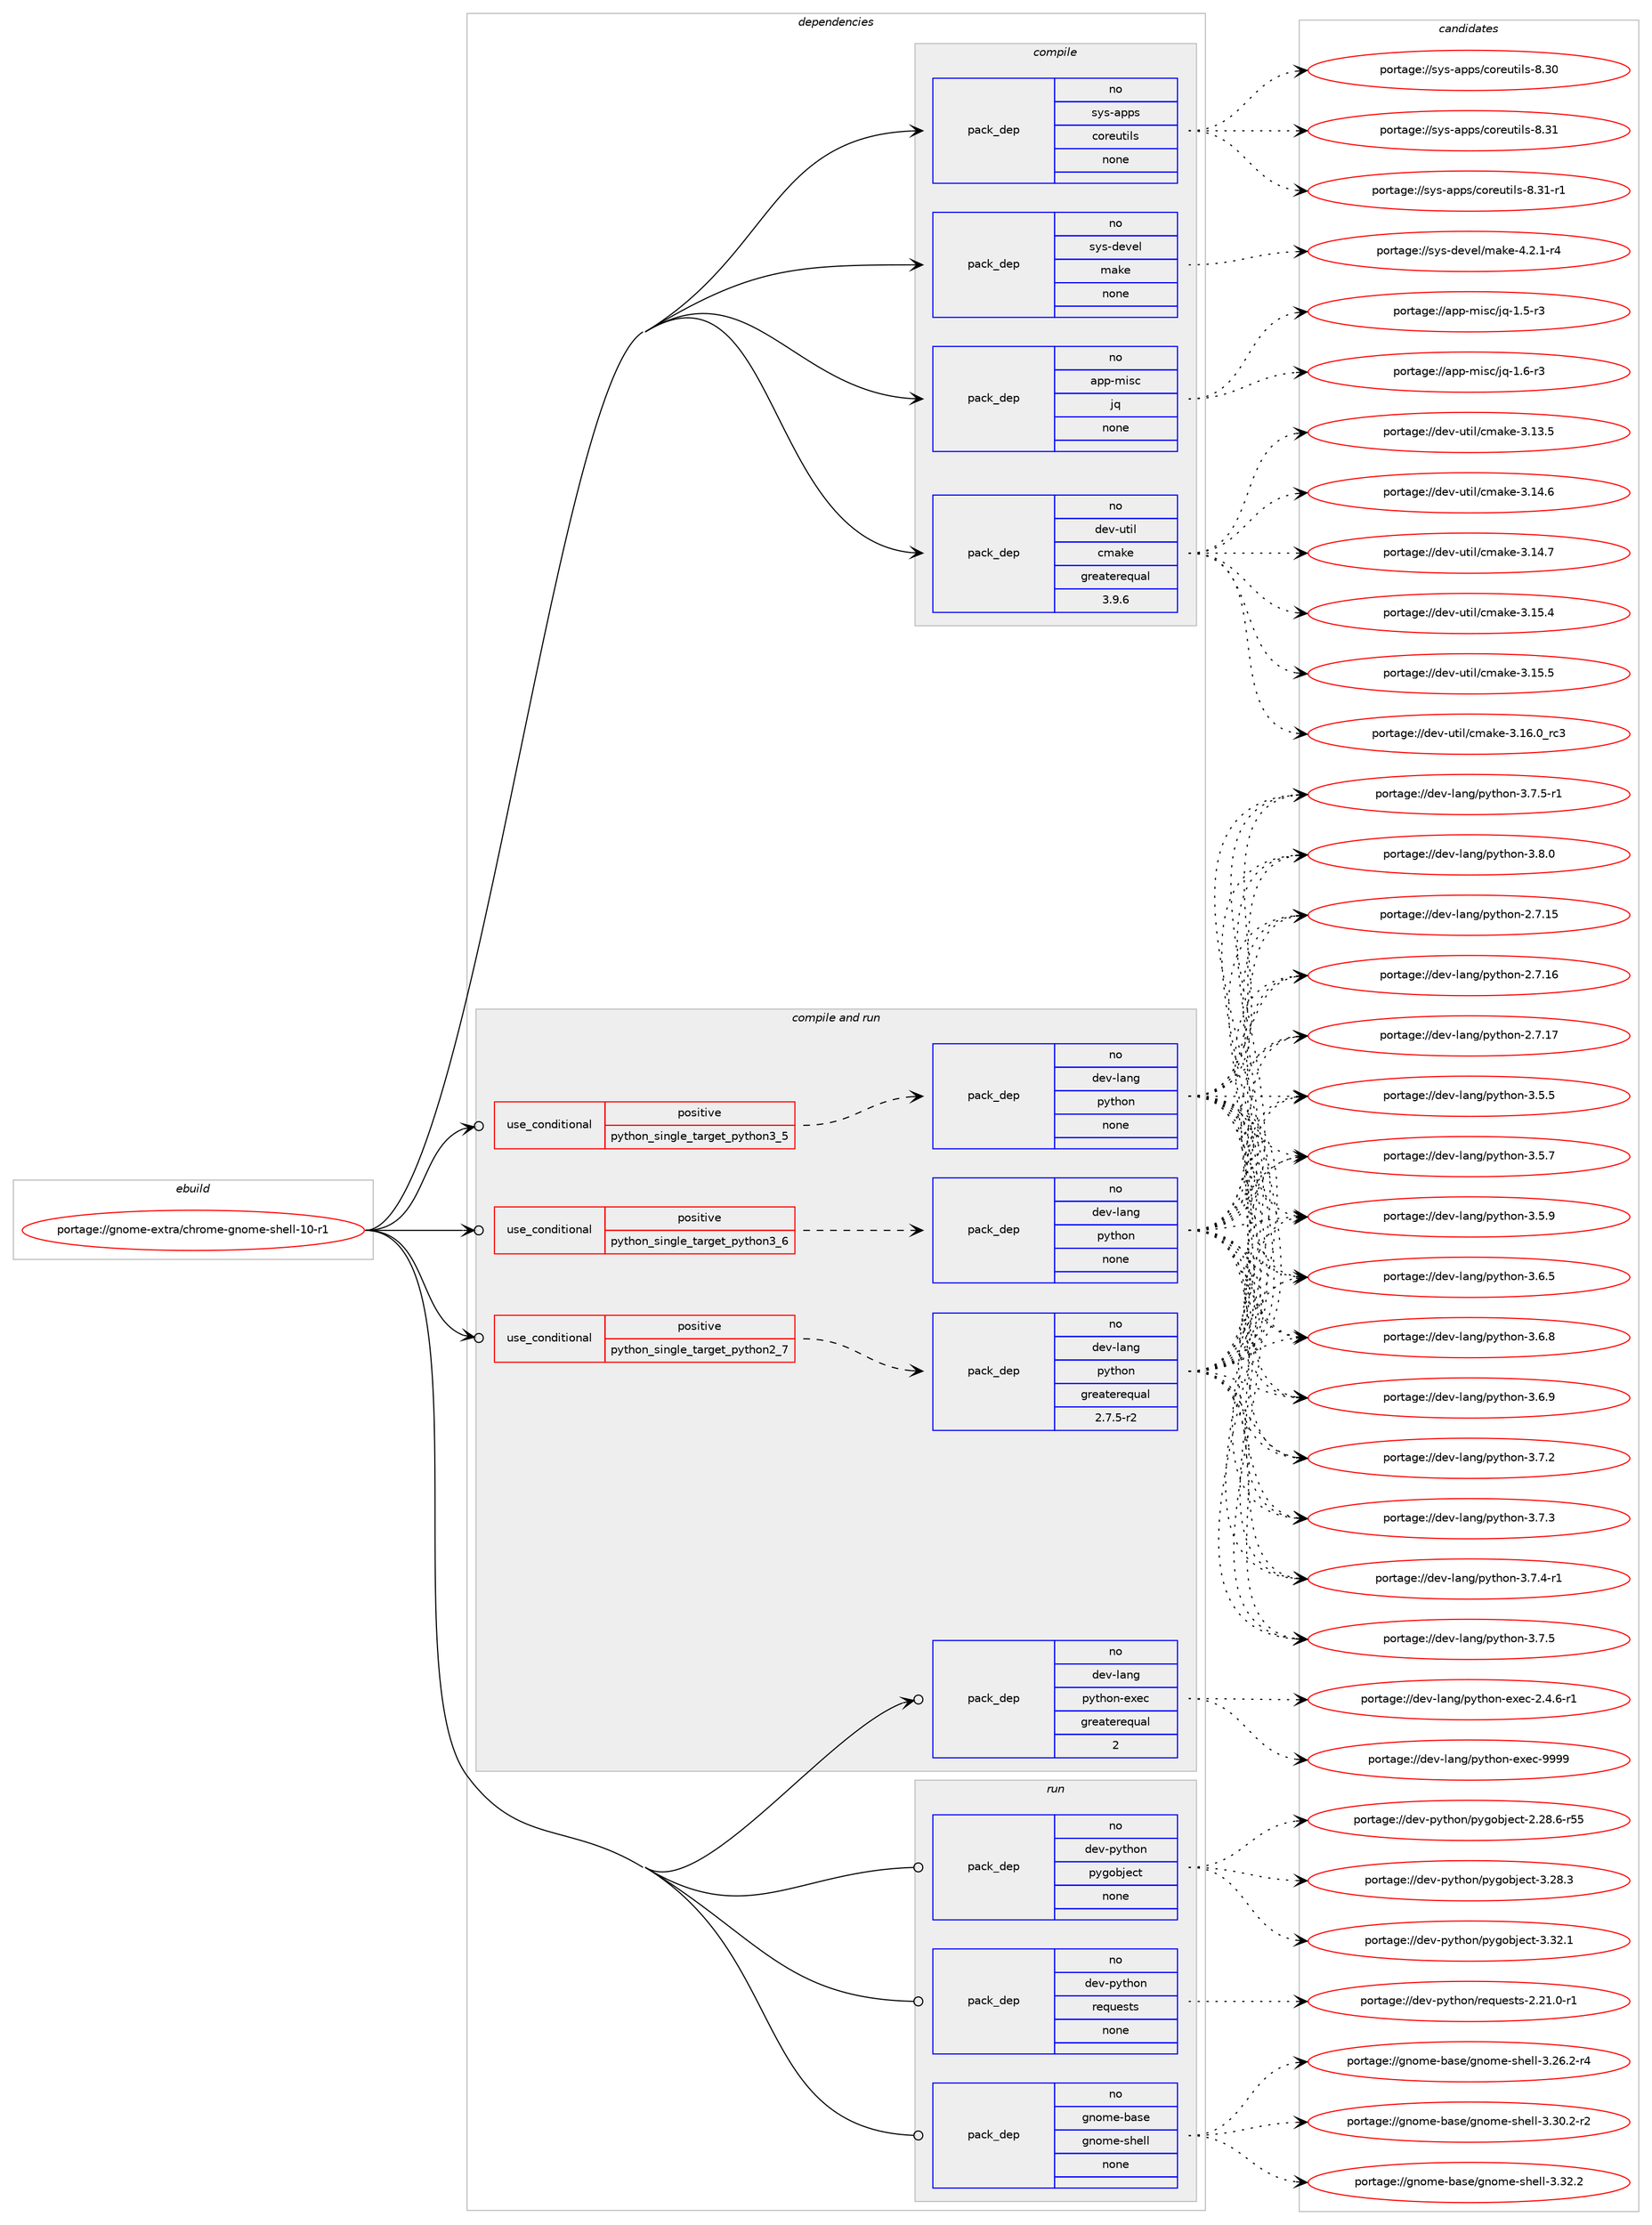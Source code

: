 digraph prolog {

# *************
# Graph options
# *************

newrank=true;
concentrate=true;
compound=true;
graph [rankdir=LR,fontname=Helvetica,fontsize=10,ranksep=1.5];#, ranksep=2.5, nodesep=0.2];
edge  [arrowhead=vee];
node  [fontname=Helvetica,fontsize=10];

# **********
# The ebuild
# **********

subgraph cluster_leftcol {
color=gray;
rank=same;
label=<<i>ebuild</i>>;
id [label="portage://gnome-extra/chrome-gnome-shell-10-r1", color=red, width=4, href="../gnome-extra/chrome-gnome-shell-10-r1.svg"];
}

# ****************
# The dependencies
# ****************

subgraph cluster_midcol {
color=gray;
label=<<i>dependencies</i>>;
subgraph cluster_compile {
fillcolor="#eeeeee";
style=filled;
label=<<i>compile</i>>;
subgraph pack201483 {
dependency279798 [label=<<TABLE BORDER="0" CELLBORDER="1" CELLSPACING="0" CELLPADDING="4" WIDTH="220"><TR><TD ROWSPAN="6" CELLPADDING="30">pack_dep</TD></TR><TR><TD WIDTH="110">no</TD></TR><TR><TD>app-misc</TD></TR><TR><TD>jq</TD></TR><TR><TD>none</TD></TR><TR><TD></TD></TR></TABLE>>, shape=none, color=blue];
}
id:e -> dependency279798:w [weight=20,style="solid",arrowhead="vee"];
subgraph pack201484 {
dependency279799 [label=<<TABLE BORDER="0" CELLBORDER="1" CELLSPACING="0" CELLPADDING="4" WIDTH="220"><TR><TD ROWSPAN="6" CELLPADDING="30">pack_dep</TD></TR><TR><TD WIDTH="110">no</TD></TR><TR><TD>dev-util</TD></TR><TR><TD>cmake</TD></TR><TR><TD>greaterequal</TD></TR><TR><TD>3.9.6</TD></TR></TABLE>>, shape=none, color=blue];
}
id:e -> dependency279799:w [weight=20,style="solid",arrowhead="vee"];
subgraph pack201485 {
dependency279800 [label=<<TABLE BORDER="0" CELLBORDER="1" CELLSPACING="0" CELLPADDING="4" WIDTH="220"><TR><TD ROWSPAN="6" CELLPADDING="30">pack_dep</TD></TR><TR><TD WIDTH="110">no</TD></TR><TR><TD>sys-apps</TD></TR><TR><TD>coreutils</TD></TR><TR><TD>none</TD></TR><TR><TD></TD></TR></TABLE>>, shape=none, color=blue];
}
id:e -> dependency279800:w [weight=20,style="solid",arrowhead="vee"];
subgraph pack201486 {
dependency279801 [label=<<TABLE BORDER="0" CELLBORDER="1" CELLSPACING="0" CELLPADDING="4" WIDTH="220"><TR><TD ROWSPAN="6" CELLPADDING="30">pack_dep</TD></TR><TR><TD WIDTH="110">no</TD></TR><TR><TD>sys-devel</TD></TR><TR><TD>make</TD></TR><TR><TD>none</TD></TR><TR><TD></TD></TR></TABLE>>, shape=none, color=blue];
}
id:e -> dependency279801:w [weight=20,style="solid",arrowhead="vee"];
}
subgraph cluster_compileandrun {
fillcolor="#eeeeee";
style=filled;
label=<<i>compile and run</i>>;
subgraph cond74228 {
dependency279802 [label=<<TABLE BORDER="0" CELLBORDER="1" CELLSPACING="0" CELLPADDING="4"><TR><TD ROWSPAN="3" CELLPADDING="10">use_conditional</TD></TR><TR><TD>positive</TD></TR><TR><TD>python_single_target_python2_7</TD></TR></TABLE>>, shape=none, color=red];
subgraph pack201487 {
dependency279803 [label=<<TABLE BORDER="0" CELLBORDER="1" CELLSPACING="0" CELLPADDING="4" WIDTH="220"><TR><TD ROWSPAN="6" CELLPADDING="30">pack_dep</TD></TR><TR><TD WIDTH="110">no</TD></TR><TR><TD>dev-lang</TD></TR><TR><TD>python</TD></TR><TR><TD>greaterequal</TD></TR><TR><TD>2.7.5-r2</TD></TR></TABLE>>, shape=none, color=blue];
}
dependency279802:e -> dependency279803:w [weight=20,style="dashed",arrowhead="vee"];
}
id:e -> dependency279802:w [weight=20,style="solid",arrowhead="odotvee"];
subgraph cond74229 {
dependency279804 [label=<<TABLE BORDER="0" CELLBORDER="1" CELLSPACING="0" CELLPADDING="4"><TR><TD ROWSPAN="3" CELLPADDING="10">use_conditional</TD></TR><TR><TD>positive</TD></TR><TR><TD>python_single_target_python3_5</TD></TR></TABLE>>, shape=none, color=red];
subgraph pack201488 {
dependency279805 [label=<<TABLE BORDER="0" CELLBORDER="1" CELLSPACING="0" CELLPADDING="4" WIDTH="220"><TR><TD ROWSPAN="6" CELLPADDING="30">pack_dep</TD></TR><TR><TD WIDTH="110">no</TD></TR><TR><TD>dev-lang</TD></TR><TR><TD>python</TD></TR><TR><TD>none</TD></TR><TR><TD></TD></TR></TABLE>>, shape=none, color=blue];
}
dependency279804:e -> dependency279805:w [weight=20,style="dashed",arrowhead="vee"];
}
id:e -> dependency279804:w [weight=20,style="solid",arrowhead="odotvee"];
subgraph cond74230 {
dependency279806 [label=<<TABLE BORDER="0" CELLBORDER="1" CELLSPACING="0" CELLPADDING="4"><TR><TD ROWSPAN="3" CELLPADDING="10">use_conditional</TD></TR><TR><TD>positive</TD></TR><TR><TD>python_single_target_python3_6</TD></TR></TABLE>>, shape=none, color=red];
subgraph pack201489 {
dependency279807 [label=<<TABLE BORDER="0" CELLBORDER="1" CELLSPACING="0" CELLPADDING="4" WIDTH="220"><TR><TD ROWSPAN="6" CELLPADDING="30">pack_dep</TD></TR><TR><TD WIDTH="110">no</TD></TR><TR><TD>dev-lang</TD></TR><TR><TD>python</TD></TR><TR><TD>none</TD></TR><TR><TD></TD></TR></TABLE>>, shape=none, color=blue];
}
dependency279806:e -> dependency279807:w [weight=20,style="dashed",arrowhead="vee"];
}
id:e -> dependency279806:w [weight=20,style="solid",arrowhead="odotvee"];
subgraph pack201490 {
dependency279808 [label=<<TABLE BORDER="0" CELLBORDER="1" CELLSPACING="0" CELLPADDING="4" WIDTH="220"><TR><TD ROWSPAN="6" CELLPADDING="30">pack_dep</TD></TR><TR><TD WIDTH="110">no</TD></TR><TR><TD>dev-lang</TD></TR><TR><TD>python-exec</TD></TR><TR><TD>greaterequal</TD></TR><TR><TD>2</TD></TR></TABLE>>, shape=none, color=blue];
}
id:e -> dependency279808:w [weight=20,style="solid",arrowhead="odotvee"];
}
subgraph cluster_run {
fillcolor="#eeeeee";
style=filled;
label=<<i>run</i>>;
subgraph pack201491 {
dependency279809 [label=<<TABLE BORDER="0" CELLBORDER="1" CELLSPACING="0" CELLPADDING="4" WIDTH="220"><TR><TD ROWSPAN="6" CELLPADDING="30">pack_dep</TD></TR><TR><TD WIDTH="110">no</TD></TR><TR><TD>dev-python</TD></TR><TR><TD>pygobject</TD></TR><TR><TD>none</TD></TR><TR><TD></TD></TR></TABLE>>, shape=none, color=blue];
}
id:e -> dependency279809:w [weight=20,style="solid",arrowhead="odot"];
subgraph pack201492 {
dependency279810 [label=<<TABLE BORDER="0" CELLBORDER="1" CELLSPACING="0" CELLPADDING="4" WIDTH="220"><TR><TD ROWSPAN="6" CELLPADDING="30">pack_dep</TD></TR><TR><TD WIDTH="110">no</TD></TR><TR><TD>dev-python</TD></TR><TR><TD>requests</TD></TR><TR><TD>none</TD></TR><TR><TD></TD></TR></TABLE>>, shape=none, color=blue];
}
id:e -> dependency279810:w [weight=20,style="solid",arrowhead="odot"];
subgraph pack201493 {
dependency279811 [label=<<TABLE BORDER="0" CELLBORDER="1" CELLSPACING="0" CELLPADDING="4" WIDTH="220"><TR><TD ROWSPAN="6" CELLPADDING="30">pack_dep</TD></TR><TR><TD WIDTH="110">no</TD></TR><TR><TD>gnome-base</TD></TR><TR><TD>gnome-shell</TD></TR><TR><TD>none</TD></TR><TR><TD></TD></TR></TABLE>>, shape=none, color=blue];
}
id:e -> dependency279811:w [weight=20,style="solid",arrowhead="odot"];
}
}

# **************
# The candidates
# **************

subgraph cluster_choices {
rank=same;
color=gray;
label=<<i>candidates</i>>;

subgraph choice201483 {
color=black;
nodesep=1;
choiceportage97112112451091051159947106113454946534511451 [label="portage://app-misc/jq-1.5-r3", color=red, width=4,href="../app-misc/jq-1.5-r3.svg"];
choiceportage97112112451091051159947106113454946544511451 [label="portage://app-misc/jq-1.6-r3", color=red, width=4,href="../app-misc/jq-1.6-r3.svg"];
dependency279798:e -> choiceportage97112112451091051159947106113454946534511451:w [style=dotted,weight="100"];
dependency279798:e -> choiceportage97112112451091051159947106113454946544511451:w [style=dotted,weight="100"];
}
subgraph choice201484 {
color=black;
nodesep=1;
choiceportage1001011184511711610510847991099710710145514649514653 [label="portage://dev-util/cmake-3.13.5", color=red, width=4,href="../dev-util/cmake-3.13.5.svg"];
choiceportage1001011184511711610510847991099710710145514649524654 [label="portage://dev-util/cmake-3.14.6", color=red, width=4,href="../dev-util/cmake-3.14.6.svg"];
choiceportage1001011184511711610510847991099710710145514649524655 [label="portage://dev-util/cmake-3.14.7", color=red, width=4,href="../dev-util/cmake-3.14.7.svg"];
choiceportage1001011184511711610510847991099710710145514649534652 [label="portage://dev-util/cmake-3.15.4", color=red, width=4,href="../dev-util/cmake-3.15.4.svg"];
choiceportage1001011184511711610510847991099710710145514649534653 [label="portage://dev-util/cmake-3.15.5", color=red, width=4,href="../dev-util/cmake-3.15.5.svg"];
choiceportage1001011184511711610510847991099710710145514649544648951149951 [label="portage://dev-util/cmake-3.16.0_rc3", color=red, width=4,href="../dev-util/cmake-3.16.0_rc3.svg"];
dependency279799:e -> choiceportage1001011184511711610510847991099710710145514649514653:w [style=dotted,weight="100"];
dependency279799:e -> choiceportage1001011184511711610510847991099710710145514649524654:w [style=dotted,weight="100"];
dependency279799:e -> choiceportage1001011184511711610510847991099710710145514649524655:w [style=dotted,weight="100"];
dependency279799:e -> choiceportage1001011184511711610510847991099710710145514649534652:w [style=dotted,weight="100"];
dependency279799:e -> choiceportage1001011184511711610510847991099710710145514649534653:w [style=dotted,weight="100"];
dependency279799:e -> choiceportage1001011184511711610510847991099710710145514649544648951149951:w [style=dotted,weight="100"];
}
subgraph choice201485 {
color=black;
nodesep=1;
choiceportage115121115459711211211547991111141011171161051081154556465148 [label="portage://sys-apps/coreutils-8.30", color=red, width=4,href="../sys-apps/coreutils-8.30.svg"];
choiceportage115121115459711211211547991111141011171161051081154556465149 [label="portage://sys-apps/coreutils-8.31", color=red, width=4,href="../sys-apps/coreutils-8.31.svg"];
choiceportage1151211154597112112115479911111410111711610510811545564651494511449 [label="portage://sys-apps/coreutils-8.31-r1", color=red, width=4,href="../sys-apps/coreutils-8.31-r1.svg"];
dependency279800:e -> choiceportage115121115459711211211547991111141011171161051081154556465148:w [style=dotted,weight="100"];
dependency279800:e -> choiceportage115121115459711211211547991111141011171161051081154556465149:w [style=dotted,weight="100"];
dependency279800:e -> choiceportage1151211154597112112115479911111410111711610510811545564651494511449:w [style=dotted,weight="100"];
}
subgraph choice201486 {
color=black;
nodesep=1;
choiceportage1151211154510010111810110847109971071014552465046494511452 [label="portage://sys-devel/make-4.2.1-r4", color=red, width=4,href="../sys-devel/make-4.2.1-r4.svg"];
dependency279801:e -> choiceportage1151211154510010111810110847109971071014552465046494511452:w [style=dotted,weight="100"];
}
subgraph choice201487 {
color=black;
nodesep=1;
choiceportage10010111845108971101034711212111610411111045504655464953 [label="portage://dev-lang/python-2.7.15", color=red, width=4,href="../dev-lang/python-2.7.15.svg"];
choiceportage10010111845108971101034711212111610411111045504655464954 [label="portage://dev-lang/python-2.7.16", color=red, width=4,href="../dev-lang/python-2.7.16.svg"];
choiceportage10010111845108971101034711212111610411111045504655464955 [label="portage://dev-lang/python-2.7.17", color=red, width=4,href="../dev-lang/python-2.7.17.svg"];
choiceportage100101118451089711010347112121116104111110455146534653 [label="portage://dev-lang/python-3.5.5", color=red, width=4,href="../dev-lang/python-3.5.5.svg"];
choiceportage100101118451089711010347112121116104111110455146534655 [label="portage://dev-lang/python-3.5.7", color=red, width=4,href="../dev-lang/python-3.5.7.svg"];
choiceportage100101118451089711010347112121116104111110455146534657 [label="portage://dev-lang/python-3.5.9", color=red, width=4,href="../dev-lang/python-3.5.9.svg"];
choiceportage100101118451089711010347112121116104111110455146544653 [label="portage://dev-lang/python-3.6.5", color=red, width=4,href="../dev-lang/python-3.6.5.svg"];
choiceportage100101118451089711010347112121116104111110455146544656 [label="portage://dev-lang/python-3.6.8", color=red, width=4,href="../dev-lang/python-3.6.8.svg"];
choiceportage100101118451089711010347112121116104111110455146544657 [label="portage://dev-lang/python-3.6.9", color=red, width=4,href="../dev-lang/python-3.6.9.svg"];
choiceportage100101118451089711010347112121116104111110455146554650 [label="portage://dev-lang/python-3.7.2", color=red, width=4,href="../dev-lang/python-3.7.2.svg"];
choiceportage100101118451089711010347112121116104111110455146554651 [label="portage://dev-lang/python-3.7.3", color=red, width=4,href="../dev-lang/python-3.7.3.svg"];
choiceportage1001011184510897110103471121211161041111104551465546524511449 [label="portage://dev-lang/python-3.7.4-r1", color=red, width=4,href="../dev-lang/python-3.7.4-r1.svg"];
choiceportage100101118451089711010347112121116104111110455146554653 [label="portage://dev-lang/python-3.7.5", color=red, width=4,href="../dev-lang/python-3.7.5.svg"];
choiceportage1001011184510897110103471121211161041111104551465546534511449 [label="portage://dev-lang/python-3.7.5-r1", color=red, width=4,href="../dev-lang/python-3.7.5-r1.svg"];
choiceportage100101118451089711010347112121116104111110455146564648 [label="portage://dev-lang/python-3.8.0", color=red, width=4,href="../dev-lang/python-3.8.0.svg"];
dependency279803:e -> choiceportage10010111845108971101034711212111610411111045504655464953:w [style=dotted,weight="100"];
dependency279803:e -> choiceportage10010111845108971101034711212111610411111045504655464954:w [style=dotted,weight="100"];
dependency279803:e -> choiceportage10010111845108971101034711212111610411111045504655464955:w [style=dotted,weight="100"];
dependency279803:e -> choiceportage100101118451089711010347112121116104111110455146534653:w [style=dotted,weight="100"];
dependency279803:e -> choiceportage100101118451089711010347112121116104111110455146534655:w [style=dotted,weight="100"];
dependency279803:e -> choiceportage100101118451089711010347112121116104111110455146534657:w [style=dotted,weight="100"];
dependency279803:e -> choiceportage100101118451089711010347112121116104111110455146544653:w [style=dotted,weight="100"];
dependency279803:e -> choiceportage100101118451089711010347112121116104111110455146544656:w [style=dotted,weight="100"];
dependency279803:e -> choiceportage100101118451089711010347112121116104111110455146544657:w [style=dotted,weight="100"];
dependency279803:e -> choiceportage100101118451089711010347112121116104111110455146554650:w [style=dotted,weight="100"];
dependency279803:e -> choiceportage100101118451089711010347112121116104111110455146554651:w [style=dotted,weight="100"];
dependency279803:e -> choiceportage1001011184510897110103471121211161041111104551465546524511449:w [style=dotted,weight="100"];
dependency279803:e -> choiceportage100101118451089711010347112121116104111110455146554653:w [style=dotted,weight="100"];
dependency279803:e -> choiceportage1001011184510897110103471121211161041111104551465546534511449:w [style=dotted,weight="100"];
dependency279803:e -> choiceportage100101118451089711010347112121116104111110455146564648:w [style=dotted,weight="100"];
}
subgraph choice201488 {
color=black;
nodesep=1;
choiceportage10010111845108971101034711212111610411111045504655464953 [label="portage://dev-lang/python-2.7.15", color=red, width=4,href="../dev-lang/python-2.7.15.svg"];
choiceportage10010111845108971101034711212111610411111045504655464954 [label="portage://dev-lang/python-2.7.16", color=red, width=4,href="../dev-lang/python-2.7.16.svg"];
choiceportage10010111845108971101034711212111610411111045504655464955 [label="portage://dev-lang/python-2.7.17", color=red, width=4,href="../dev-lang/python-2.7.17.svg"];
choiceportage100101118451089711010347112121116104111110455146534653 [label="portage://dev-lang/python-3.5.5", color=red, width=4,href="../dev-lang/python-3.5.5.svg"];
choiceportage100101118451089711010347112121116104111110455146534655 [label="portage://dev-lang/python-3.5.7", color=red, width=4,href="../dev-lang/python-3.5.7.svg"];
choiceportage100101118451089711010347112121116104111110455146534657 [label="portage://dev-lang/python-3.5.9", color=red, width=4,href="../dev-lang/python-3.5.9.svg"];
choiceportage100101118451089711010347112121116104111110455146544653 [label="portage://dev-lang/python-3.6.5", color=red, width=4,href="../dev-lang/python-3.6.5.svg"];
choiceportage100101118451089711010347112121116104111110455146544656 [label="portage://dev-lang/python-3.6.8", color=red, width=4,href="../dev-lang/python-3.6.8.svg"];
choiceportage100101118451089711010347112121116104111110455146544657 [label="portage://dev-lang/python-3.6.9", color=red, width=4,href="../dev-lang/python-3.6.9.svg"];
choiceportage100101118451089711010347112121116104111110455146554650 [label="portage://dev-lang/python-3.7.2", color=red, width=4,href="../dev-lang/python-3.7.2.svg"];
choiceportage100101118451089711010347112121116104111110455146554651 [label="portage://dev-lang/python-3.7.3", color=red, width=4,href="../dev-lang/python-3.7.3.svg"];
choiceportage1001011184510897110103471121211161041111104551465546524511449 [label="portage://dev-lang/python-3.7.4-r1", color=red, width=4,href="../dev-lang/python-3.7.4-r1.svg"];
choiceportage100101118451089711010347112121116104111110455146554653 [label="portage://dev-lang/python-3.7.5", color=red, width=4,href="../dev-lang/python-3.7.5.svg"];
choiceportage1001011184510897110103471121211161041111104551465546534511449 [label="portage://dev-lang/python-3.7.5-r1", color=red, width=4,href="../dev-lang/python-3.7.5-r1.svg"];
choiceportage100101118451089711010347112121116104111110455146564648 [label="portage://dev-lang/python-3.8.0", color=red, width=4,href="../dev-lang/python-3.8.0.svg"];
dependency279805:e -> choiceportage10010111845108971101034711212111610411111045504655464953:w [style=dotted,weight="100"];
dependency279805:e -> choiceportage10010111845108971101034711212111610411111045504655464954:w [style=dotted,weight="100"];
dependency279805:e -> choiceportage10010111845108971101034711212111610411111045504655464955:w [style=dotted,weight="100"];
dependency279805:e -> choiceportage100101118451089711010347112121116104111110455146534653:w [style=dotted,weight="100"];
dependency279805:e -> choiceportage100101118451089711010347112121116104111110455146534655:w [style=dotted,weight="100"];
dependency279805:e -> choiceportage100101118451089711010347112121116104111110455146534657:w [style=dotted,weight="100"];
dependency279805:e -> choiceportage100101118451089711010347112121116104111110455146544653:w [style=dotted,weight="100"];
dependency279805:e -> choiceportage100101118451089711010347112121116104111110455146544656:w [style=dotted,weight="100"];
dependency279805:e -> choiceportage100101118451089711010347112121116104111110455146544657:w [style=dotted,weight="100"];
dependency279805:e -> choiceportage100101118451089711010347112121116104111110455146554650:w [style=dotted,weight="100"];
dependency279805:e -> choiceportage100101118451089711010347112121116104111110455146554651:w [style=dotted,weight="100"];
dependency279805:e -> choiceportage1001011184510897110103471121211161041111104551465546524511449:w [style=dotted,weight="100"];
dependency279805:e -> choiceportage100101118451089711010347112121116104111110455146554653:w [style=dotted,weight="100"];
dependency279805:e -> choiceportage1001011184510897110103471121211161041111104551465546534511449:w [style=dotted,weight="100"];
dependency279805:e -> choiceportage100101118451089711010347112121116104111110455146564648:w [style=dotted,weight="100"];
}
subgraph choice201489 {
color=black;
nodesep=1;
choiceportage10010111845108971101034711212111610411111045504655464953 [label="portage://dev-lang/python-2.7.15", color=red, width=4,href="../dev-lang/python-2.7.15.svg"];
choiceportage10010111845108971101034711212111610411111045504655464954 [label="portage://dev-lang/python-2.7.16", color=red, width=4,href="../dev-lang/python-2.7.16.svg"];
choiceportage10010111845108971101034711212111610411111045504655464955 [label="portage://dev-lang/python-2.7.17", color=red, width=4,href="../dev-lang/python-2.7.17.svg"];
choiceportage100101118451089711010347112121116104111110455146534653 [label="portage://dev-lang/python-3.5.5", color=red, width=4,href="../dev-lang/python-3.5.5.svg"];
choiceportage100101118451089711010347112121116104111110455146534655 [label="portage://dev-lang/python-3.5.7", color=red, width=4,href="../dev-lang/python-3.5.7.svg"];
choiceportage100101118451089711010347112121116104111110455146534657 [label="portage://dev-lang/python-3.5.9", color=red, width=4,href="../dev-lang/python-3.5.9.svg"];
choiceportage100101118451089711010347112121116104111110455146544653 [label="portage://dev-lang/python-3.6.5", color=red, width=4,href="../dev-lang/python-3.6.5.svg"];
choiceportage100101118451089711010347112121116104111110455146544656 [label="portage://dev-lang/python-3.6.8", color=red, width=4,href="../dev-lang/python-3.6.8.svg"];
choiceportage100101118451089711010347112121116104111110455146544657 [label="portage://dev-lang/python-3.6.9", color=red, width=4,href="../dev-lang/python-3.6.9.svg"];
choiceportage100101118451089711010347112121116104111110455146554650 [label="portage://dev-lang/python-3.7.2", color=red, width=4,href="../dev-lang/python-3.7.2.svg"];
choiceportage100101118451089711010347112121116104111110455146554651 [label="portage://dev-lang/python-3.7.3", color=red, width=4,href="../dev-lang/python-3.7.3.svg"];
choiceportage1001011184510897110103471121211161041111104551465546524511449 [label="portage://dev-lang/python-3.7.4-r1", color=red, width=4,href="../dev-lang/python-3.7.4-r1.svg"];
choiceportage100101118451089711010347112121116104111110455146554653 [label="portage://dev-lang/python-3.7.5", color=red, width=4,href="../dev-lang/python-3.7.5.svg"];
choiceportage1001011184510897110103471121211161041111104551465546534511449 [label="portage://dev-lang/python-3.7.5-r1", color=red, width=4,href="../dev-lang/python-3.7.5-r1.svg"];
choiceportage100101118451089711010347112121116104111110455146564648 [label="portage://dev-lang/python-3.8.0", color=red, width=4,href="../dev-lang/python-3.8.0.svg"];
dependency279807:e -> choiceportage10010111845108971101034711212111610411111045504655464953:w [style=dotted,weight="100"];
dependency279807:e -> choiceportage10010111845108971101034711212111610411111045504655464954:w [style=dotted,weight="100"];
dependency279807:e -> choiceportage10010111845108971101034711212111610411111045504655464955:w [style=dotted,weight="100"];
dependency279807:e -> choiceportage100101118451089711010347112121116104111110455146534653:w [style=dotted,weight="100"];
dependency279807:e -> choiceportage100101118451089711010347112121116104111110455146534655:w [style=dotted,weight="100"];
dependency279807:e -> choiceportage100101118451089711010347112121116104111110455146534657:w [style=dotted,weight="100"];
dependency279807:e -> choiceportage100101118451089711010347112121116104111110455146544653:w [style=dotted,weight="100"];
dependency279807:e -> choiceportage100101118451089711010347112121116104111110455146544656:w [style=dotted,weight="100"];
dependency279807:e -> choiceportage100101118451089711010347112121116104111110455146544657:w [style=dotted,weight="100"];
dependency279807:e -> choiceportage100101118451089711010347112121116104111110455146554650:w [style=dotted,weight="100"];
dependency279807:e -> choiceportage100101118451089711010347112121116104111110455146554651:w [style=dotted,weight="100"];
dependency279807:e -> choiceportage1001011184510897110103471121211161041111104551465546524511449:w [style=dotted,weight="100"];
dependency279807:e -> choiceportage100101118451089711010347112121116104111110455146554653:w [style=dotted,weight="100"];
dependency279807:e -> choiceportage1001011184510897110103471121211161041111104551465546534511449:w [style=dotted,weight="100"];
dependency279807:e -> choiceportage100101118451089711010347112121116104111110455146564648:w [style=dotted,weight="100"];
}
subgraph choice201490 {
color=black;
nodesep=1;
choiceportage10010111845108971101034711212111610411111045101120101994550465246544511449 [label="portage://dev-lang/python-exec-2.4.6-r1", color=red, width=4,href="../dev-lang/python-exec-2.4.6-r1.svg"];
choiceportage10010111845108971101034711212111610411111045101120101994557575757 [label="portage://dev-lang/python-exec-9999", color=red, width=4,href="../dev-lang/python-exec-9999.svg"];
dependency279808:e -> choiceportage10010111845108971101034711212111610411111045101120101994550465246544511449:w [style=dotted,weight="100"];
dependency279808:e -> choiceportage10010111845108971101034711212111610411111045101120101994557575757:w [style=dotted,weight="100"];
}
subgraph choice201491 {
color=black;
nodesep=1;
choiceportage1001011184511212111610411111047112121103111981061019911645504650564654451145353 [label="portage://dev-python/pygobject-2.28.6-r55", color=red, width=4,href="../dev-python/pygobject-2.28.6-r55.svg"];
choiceportage1001011184511212111610411111047112121103111981061019911645514650564651 [label="portage://dev-python/pygobject-3.28.3", color=red, width=4,href="../dev-python/pygobject-3.28.3.svg"];
choiceportage1001011184511212111610411111047112121103111981061019911645514651504649 [label="portage://dev-python/pygobject-3.32.1", color=red, width=4,href="../dev-python/pygobject-3.32.1.svg"];
dependency279809:e -> choiceportage1001011184511212111610411111047112121103111981061019911645504650564654451145353:w [style=dotted,weight="100"];
dependency279809:e -> choiceportage1001011184511212111610411111047112121103111981061019911645514650564651:w [style=dotted,weight="100"];
dependency279809:e -> choiceportage1001011184511212111610411111047112121103111981061019911645514651504649:w [style=dotted,weight="100"];
}
subgraph choice201492 {
color=black;
nodesep=1;
choiceportage1001011184511212111610411111047114101113117101115116115455046504946484511449 [label="portage://dev-python/requests-2.21.0-r1", color=red, width=4,href="../dev-python/requests-2.21.0-r1.svg"];
dependency279810:e -> choiceportage1001011184511212111610411111047114101113117101115116115455046504946484511449:w [style=dotted,weight="100"];
}
subgraph choice201493 {
color=black;
nodesep=1;
choiceportage1031101111091014598971151014710311011110910145115104101108108455146505446504511452 [label="portage://gnome-base/gnome-shell-3.26.2-r4", color=red, width=4,href="../gnome-base/gnome-shell-3.26.2-r4.svg"];
choiceportage1031101111091014598971151014710311011110910145115104101108108455146514846504511450 [label="portage://gnome-base/gnome-shell-3.30.2-r2", color=red, width=4,href="../gnome-base/gnome-shell-3.30.2-r2.svg"];
choiceportage103110111109101459897115101471031101111091014511510410110810845514651504650 [label="portage://gnome-base/gnome-shell-3.32.2", color=red, width=4,href="../gnome-base/gnome-shell-3.32.2.svg"];
dependency279811:e -> choiceportage1031101111091014598971151014710311011110910145115104101108108455146505446504511452:w [style=dotted,weight="100"];
dependency279811:e -> choiceportage1031101111091014598971151014710311011110910145115104101108108455146514846504511450:w [style=dotted,weight="100"];
dependency279811:e -> choiceportage103110111109101459897115101471031101111091014511510410110810845514651504650:w [style=dotted,weight="100"];
}
}

}
